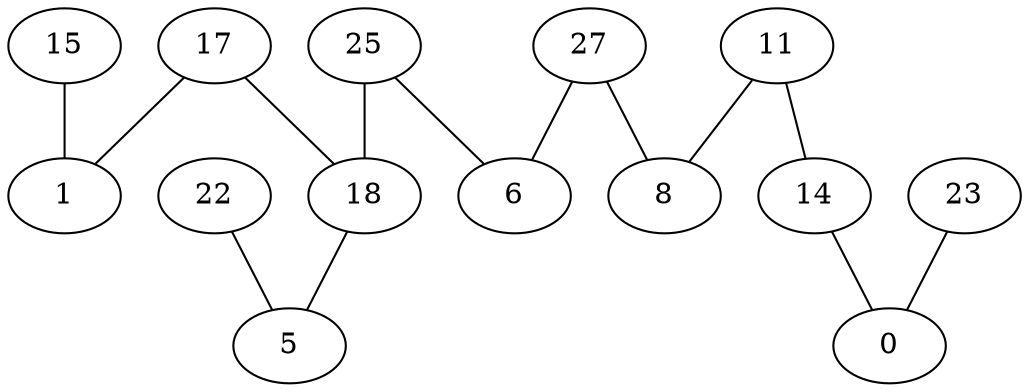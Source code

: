 graph G{
22--5;
11--8;
11--14;
23--0;
25--18;
25--6;
14--0;
15--1;
27--6;
27--8;
17--18;
17--1;
18--5;
}